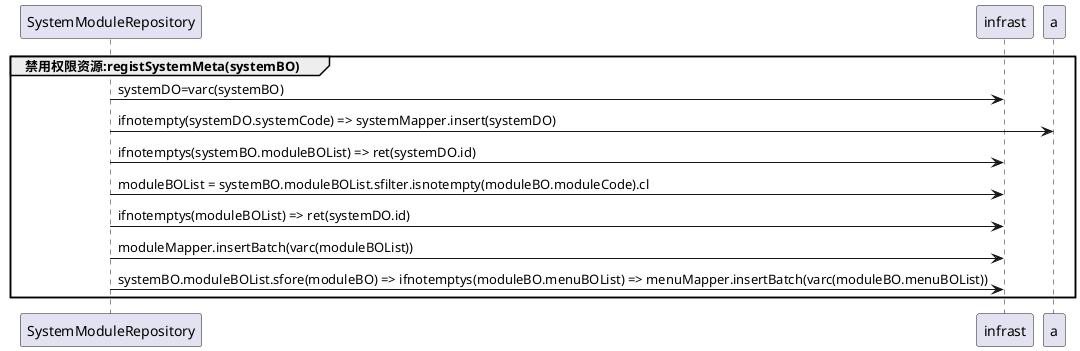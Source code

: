 @startuml


participant  SystemModuleRepository as  s
participant  infrast as  i

group 禁用权限资源:registSystemMeta(systemBO)
s -> i: systemDO=varc(systemBO)
s -> a: ifnotempty(systemDO.systemCode) => systemMapper.insert(systemDO)
s -> i: ifnotemptys(systemBO.moduleBOList) => ret(systemDO.id)

s -> i: moduleBOList = systemBO.moduleBOList.sfilter.isnotempty(moduleBO.moduleCode).cl
s -> i: ifnotemptys(moduleBOList) => ret(systemDO.id)
s -> i: moduleMapper.insertBatch(varc(moduleBOList))

s -> i: systemBO.moduleBOList.sfore(moduleBO) => ifnotemptys(moduleBO.menuBOList) => menuMapper.insertBatch(varc(moduleBO.menuBOList))

end



@enduml